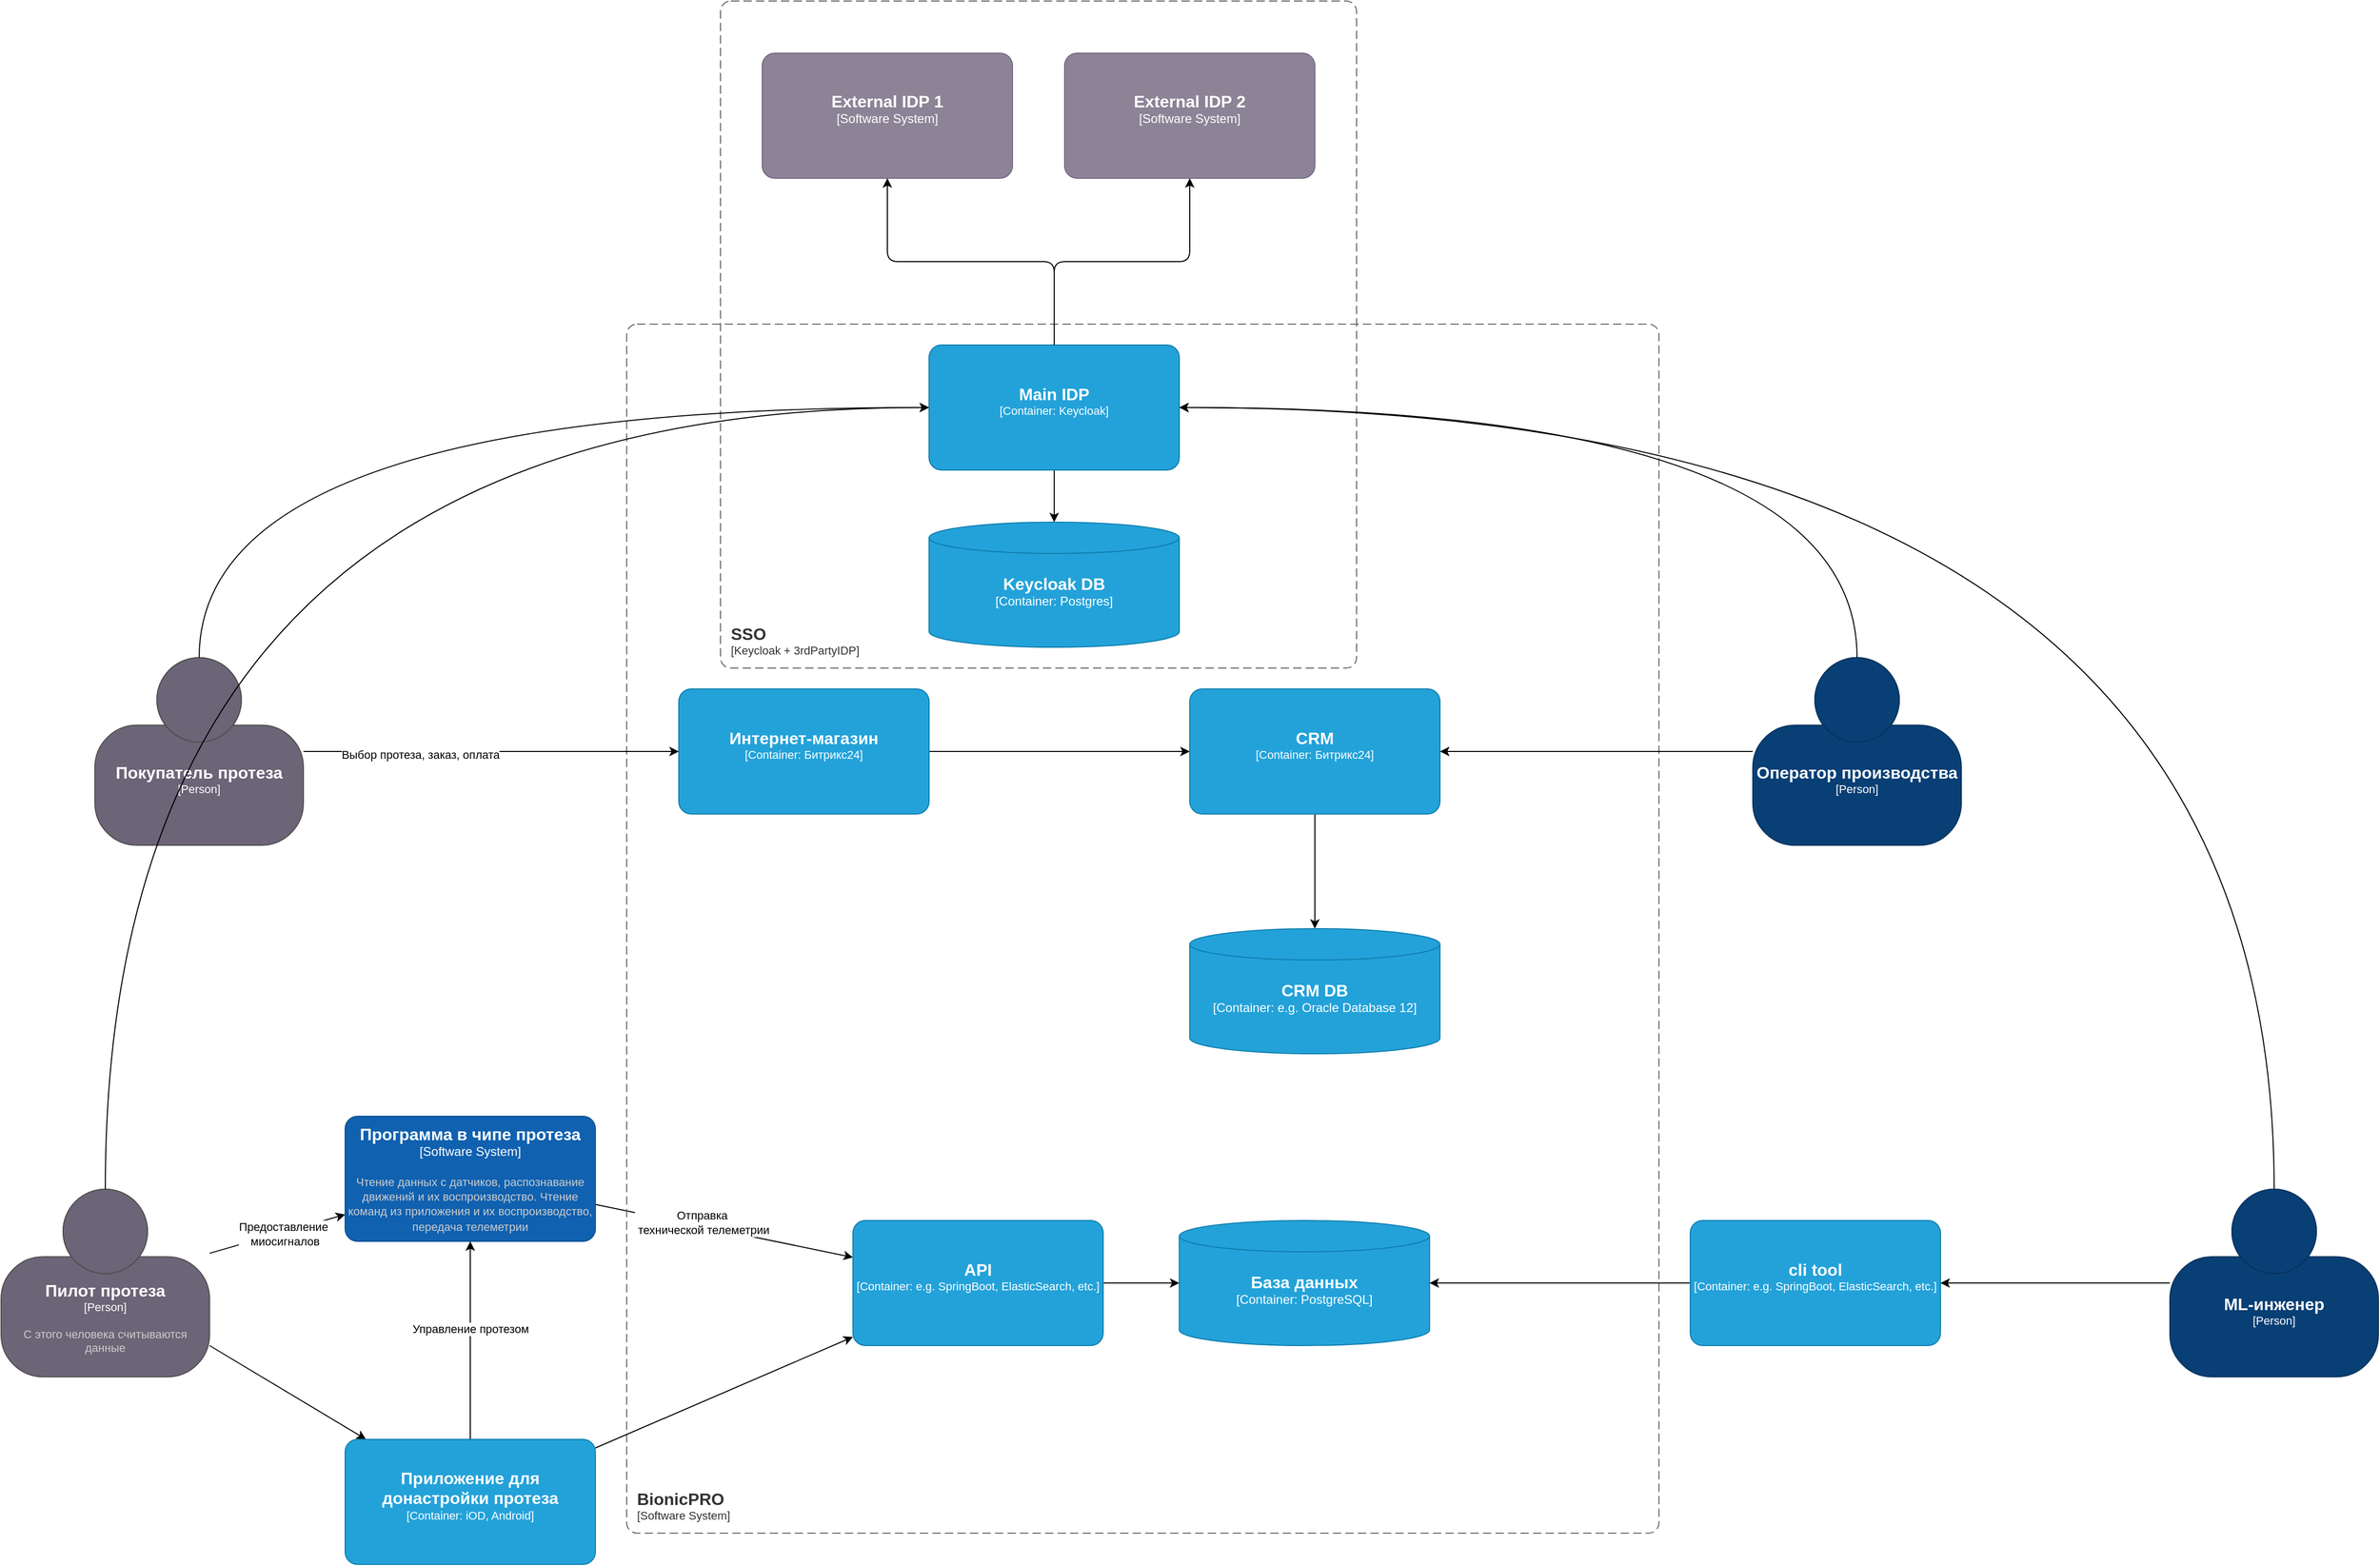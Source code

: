 <mxfile>
    <diagram name="Page-1" id="Vdj-dLDs9ZxfFK_ICv-k">
        <mxGraphModel dx="1307" dy="2420" grid="1" gridSize="10" guides="1" tooltips="1" connect="1" arrows="1" fold="1" page="1" pageScale="1" pageWidth="827" pageHeight="1169" math="0" shadow="0">
            <root>
                <mxCell id="0"/>
                <mxCell id="1" parent="0"/>
                <mxCell id="-s9W17W-NFw-Ta7AQgpa-5" style="rounded=0;orthogonalLoop=1;jettySize=auto;html=1;" parent="1" source="Lhtp9tOnbV0N8Cz71-gY-2" target="Lhtp9tOnbV0N8Cz71-gY-8" edge="1">
                    <mxGeometry relative="1" as="geometry"/>
                </mxCell>
                <mxCell id="-s9W17W-NFw-Ta7AQgpa-26" value="Предоставление&amp;nbsp;&lt;br&gt;миосигналов" style="edgeLabel;html=1;align=center;verticalAlign=middle;resizable=0;points=[];" parent="-s9W17W-NFw-Ta7AQgpa-5" vertex="1" connectable="0">
                    <mxGeometry x="0.111" y="-2" relative="1" as="geometry">
                        <mxPoint x="-1" as="offset"/>
                    </mxGeometry>
                </mxCell>
                <mxCell id="-s9W17W-NFw-Ta7AQgpa-6" style="rounded=0;orthogonalLoop=1;jettySize=auto;html=1;" parent="1" source="Lhtp9tOnbV0N8Cz71-gY-2" target="Lhtp9tOnbV0N8Cz71-gY-20" edge="1">
                    <mxGeometry relative="1" as="geometry"/>
                </mxCell>
                <object placeholders="1" c4Name="Пилот протеза" c4Type="Person" c4Description="С этого человека считываются данные" label="&lt;font style=&quot;font-size: 16px&quot;&gt;&lt;b&gt;%c4Name%&lt;/b&gt;&lt;/font&gt;&lt;div&gt;[%c4Type%]&lt;/div&gt;&lt;br&gt;&lt;div&gt;&lt;font style=&quot;font-size: 11px&quot;&gt;&lt;font color=&quot;#cccccc&quot;&gt;%c4Description%&lt;/font&gt;&lt;/div&gt;" id="Lhtp9tOnbV0N8Cz71-gY-2">
                    <mxCell style="html=1;fontSize=11;dashed=0;whiteSpace=wrap;fillColor=#6C6477;strokeColor=#4D4D4D;fontColor=#ffffff;shape=mxgraph.c4.person2;align=center;metaEdit=1;points=[[0.5,0,0],[1,0.5,0],[1,0.75,0],[0.75,1,0],[0.5,1,0],[0.25,1,0],[0,0.75,0],[0,0.5,0]];resizable=0;" parent="1" vertex="1">
                        <mxGeometry x="10" y="630" width="200" height="180" as="geometry"/>
                    </mxCell>
                </object>
                <mxCell id="-s9W17W-NFw-Ta7AQgpa-27" style="rounded=0;orthogonalLoop=1;jettySize=auto;html=1;" parent="1" source="Lhtp9tOnbV0N8Cz71-gY-8" target="Lhtp9tOnbV0N8Cz71-gY-17" edge="1">
                    <mxGeometry relative="1" as="geometry"/>
                </mxCell>
                <mxCell id="-s9W17W-NFw-Ta7AQgpa-28" value="Отправка&lt;div&gt;&amp;nbsp;технической телеметрии&lt;/div&gt;" style="edgeLabel;html=1;align=center;verticalAlign=middle;resizable=0;points=[];" parent="-s9W17W-NFw-Ta7AQgpa-27" vertex="1" connectable="0">
                    <mxGeometry x="-0.185" y="4" relative="1" as="geometry">
                        <mxPoint as="offset"/>
                    </mxGeometry>
                </mxCell>
                <object placeholders="1" c4Name="Программа в чипе протеза" c4Type="Software System" c4Description="Чтение данных с датчиков, распознавание движений и их воспроизводство. Чтение команд из приложения и их воспроизводство, передача телеметрии" label="&lt;font style=&quot;font-size: 16px&quot;&gt;&lt;b&gt;%c4Name%&lt;/b&gt;&lt;/font&gt;&lt;div&gt;[%c4Type%]&lt;/div&gt;&lt;br&gt;&lt;div&gt;&lt;font style=&quot;font-size: 11px&quot;&gt;&lt;font color=&quot;#cccccc&quot;&gt;%c4Description%&lt;/font&gt;&lt;/div&gt;" id="Lhtp9tOnbV0N8Cz71-gY-8">
                    <mxCell style="rounded=1;whiteSpace=wrap;html=1;labelBackgroundColor=none;fillColor=#1061B0;fontColor=#ffffff;align=center;arcSize=10;strokeColor=#0D5091;metaEdit=1;resizable=0;points=[[0.25,0,0],[0.5,0,0],[0.75,0,0],[1,0.25,0],[1,0.5,0],[1,0.75,0],[0.75,1,0],[0.5,1,0],[0.25,1,0],[0,0.75,0],[0,0.5,0],[0,0.25,0]];" parent="1" vertex="1">
                        <mxGeometry x="340" y="560" width="240" height="120" as="geometry"/>
                    </mxCell>
                </object>
                <object placeholders="1" c4Name="База данных" c4Type="Container" c4Technology="PostgreSQL" c4Description="" label="&lt;font style=&quot;font-size: 16px&quot;&gt;&lt;b&gt;%c4Name%&lt;/b&gt;&lt;/font&gt;&lt;div&gt;[%c4Type%:&amp;nbsp;%c4Technology%]&lt;/div&gt;&lt;br&gt;&lt;div&gt;&lt;font style=&quot;font-size: 11px&quot;&gt;&lt;font color=&quot;#E6E6E6&quot;&gt;%c4Description%&lt;/font&gt;&lt;/div&gt;" id="Lhtp9tOnbV0N8Cz71-gY-12">
                    <mxCell style="shape=cylinder3;size=15;whiteSpace=wrap;html=1;boundedLbl=1;rounded=0;labelBackgroundColor=none;fillColor=#23A2D9;fontSize=12;fontColor=#ffffff;align=center;strokeColor=#0E7DAD;metaEdit=1;points=[[0.5,0,0],[1,0.25,0],[1,0.5,0],[1,0.75,0],[0.5,1,0],[0,0.75,0],[0,0.5,0],[0,0.25,0]];resizable=0;" parent="1" vertex="1">
                        <mxGeometry x="1140" y="660" width="240" height="120" as="geometry"/>
                    </mxCell>
                </object>
                <object placeholders="1" c4Name="BionicPRO" c4Type="SystemScopeBoundary" c4Application="Software System" label="&lt;font style=&quot;font-size: 16px&quot;&gt;&lt;b&gt;&lt;div style=&quot;text-align: left&quot;&gt;%c4Name%&lt;/div&gt;&lt;/b&gt;&lt;/font&gt;&lt;div style=&quot;text-align: left&quot;&gt;[%c4Application%]&lt;/div&gt;" id="Lhtp9tOnbV0N8Cz71-gY-13">
                    <mxCell style="rounded=1;fontSize=11;whiteSpace=wrap;html=1;dashed=1;arcSize=20;fillColor=none;strokeColor=#666666;fontColor=#333333;labelBackgroundColor=none;align=left;verticalAlign=bottom;labelBorderColor=none;spacingTop=0;spacing=10;dashPattern=8 4;metaEdit=1;rotatable=0;perimeter=rectanglePerimeter;noLabel=0;labelPadding=0;allowArrows=0;connectable=0;expand=0;recursiveResize=0;editable=1;pointerEvents=0;absoluteArcSize=1;points=[[0.25,0,0],[0.5,0,0],[0.75,0,0],[1,0.25,0],[1,0.5,0],[1,0.75,0],[0.75,1,0],[0.5,1,0],[0.25,1,0],[0,0.75,0],[0,0.5,0],[0,0.25,0]];" parent="1" vertex="1">
                        <mxGeometry x="610" y="-200" width="990" height="1160" as="geometry"/>
                    </mxCell>
                </object>
                <mxCell id="-s9W17W-NFw-Ta7AQgpa-4" style="edgeStyle=orthogonalEdgeStyle;rounded=0;orthogonalLoop=1;jettySize=auto;html=1;" parent="1" source="Lhtp9tOnbV0N8Cz71-gY-17" target="Lhtp9tOnbV0N8Cz71-gY-12" edge="1">
                    <mxGeometry relative="1" as="geometry"/>
                </mxCell>
                <object placeholders="1" c4Name="API" c4Type="Container" c4Technology="e.g. SpringBoot, ElasticSearch, etc." c4Description="" label="&lt;font style=&quot;font-size: 16px&quot;&gt;&lt;b&gt;%c4Name%&lt;/b&gt;&lt;/font&gt;&lt;div&gt;[%c4Type%: %c4Technology%]&lt;/div&gt;&lt;br&gt;&lt;div&gt;&lt;font style=&quot;font-size: 11px&quot;&gt;&lt;font color=&quot;#E6E6E6&quot;&gt;%c4Description%&lt;/font&gt;&lt;/div&gt;" id="Lhtp9tOnbV0N8Cz71-gY-17">
                    <mxCell style="rounded=1;whiteSpace=wrap;html=1;fontSize=11;labelBackgroundColor=none;fillColor=#23A2D9;fontColor=#ffffff;align=center;arcSize=10;strokeColor=#0E7DAD;metaEdit=1;resizable=0;points=[[0.25,0,0],[0.5,0,0],[0.75,0,0],[1,0.25,0],[1,0.5,0],[1,0.75,0],[0.75,1,0],[0.5,1,0],[0.25,1,0],[0,0.75,0],[0,0.5,0],[0,0.25,0]];" parent="1" vertex="1">
                        <mxGeometry x="827" y="660" width="240" height="120" as="geometry"/>
                    </mxCell>
                </object>
                <mxCell id="-s9W17W-NFw-Ta7AQgpa-1" style="rounded=0;orthogonalLoop=1;jettySize=auto;html=1;" parent="1" source="Lhtp9tOnbV0N8Cz71-gY-20" target="Lhtp9tOnbV0N8Cz71-gY-17" edge="1">
                    <mxGeometry relative="1" as="geometry"/>
                </mxCell>
                <mxCell id="-s9W17W-NFw-Ta7AQgpa-9" style="rounded=0;orthogonalLoop=1;jettySize=auto;html=1;" parent="1" source="Lhtp9tOnbV0N8Cz71-gY-20" target="Lhtp9tOnbV0N8Cz71-gY-8" edge="1">
                    <mxGeometry relative="1" as="geometry"/>
                </mxCell>
                <mxCell id="-s9W17W-NFw-Ta7AQgpa-25" value="Управление протезом" style="edgeLabel;html=1;align=center;verticalAlign=middle;resizable=0;points=[];" parent="-s9W17W-NFw-Ta7AQgpa-9" vertex="1" connectable="0">
                    <mxGeometry x="0.134" relative="1" as="geometry">
                        <mxPoint y="1" as="offset"/>
                    </mxGeometry>
                </mxCell>
                <object placeholders="1" c4Name="Приложение для донастройки протеза" c4Type="Container" c4Technology="iOD, Android" c4Description="" label="&lt;font style=&quot;font-size: 16px&quot;&gt;&lt;b&gt;%c4Name%&lt;/b&gt;&lt;/font&gt;&lt;div&gt;[%c4Type%: %c4Technology%]&lt;/div&gt;&lt;br&gt;&lt;div&gt;&lt;font style=&quot;font-size: 11px&quot;&gt;&lt;font color=&quot;#E6E6E6&quot;&gt;%c4Description%&lt;/font&gt;&lt;/div&gt;" id="Lhtp9tOnbV0N8Cz71-gY-20">
                    <mxCell style="rounded=1;whiteSpace=wrap;html=1;fontSize=11;labelBackgroundColor=none;fillColor=#23A2D9;fontColor=#ffffff;align=center;arcSize=10;strokeColor=#0E7DAD;metaEdit=1;resizable=0;points=[[0.25,0,0],[0.5,0,0],[0.75,0,0],[1,0.25,0],[1,0.5,0],[1,0.75,0],[0.75,1,0],[0.5,1,0],[0.25,1,0],[0,0.75,0],[0,0.5,0],[0,0.25,0]];" parent="1" vertex="1">
                        <mxGeometry x="340" y="870" width="240" height="120" as="geometry"/>
                    </mxCell>
                </object>
                <mxCell id="-s9W17W-NFw-Ta7AQgpa-15" style="edgeStyle=orthogonalEdgeStyle;rounded=0;orthogonalLoop=1;jettySize=auto;html=1;" parent="1" source="-s9W17W-NFw-Ta7AQgpa-11" target="-s9W17W-NFw-Ta7AQgpa-13" edge="1">
                    <mxGeometry relative="1" as="geometry"/>
                </mxCell>
                <object placeholders="1" c4Name="ML-инженер" c4Type="Person" c4Description="" label="&lt;font style=&quot;font-size: 16px&quot;&gt;&lt;b&gt;%c4Name%&lt;/b&gt;&lt;/font&gt;&lt;div&gt;[%c4Type%]&lt;/div&gt;&lt;br&gt;&lt;div&gt;&lt;font style=&quot;font-size: 11px&quot;&gt;&lt;font color=&quot;#cccccc&quot;&gt;%c4Description%&lt;/font&gt;&lt;/div&gt;" id="-s9W17W-NFw-Ta7AQgpa-11">
                    <mxCell style="html=1;fontSize=11;dashed=0;whiteSpace=wrap;fillColor=#083F75;strokeColor=#06315C;fontColor=#ffffff;shape=mxgraph.c4.person2;align=center;metaEdit=1;points=[[0.5,0,0],[1,0.5,0],[1,0.75,0],[0.75,1,0],[0.5,1,0],[0.25,1,0],[0,0.75,0],[0,0.5,0]];resizable=0;" parent="1" vertex="1">
                        <mxGeometry x="2090" y="630" width="200" height="180" as="geometry"/>
                    </mxCell>
                </object>
                <mxCell id="-s9W17W-NFw-Ta7AQgpa-14" style="edgeStyle=orthogonalEdgeStyle;rounded=0;orthogonalLoop=1;jettySize=auto;html=1;" parent="1" source="-s9W17W-NFw-Ta7AQgpa-13" target="Lhtp9tOnbV0N8Cz71-gY-12" edge="1">
                    <mxGeometry relative="1" as="geometry"/>
                </mxCell>
                <object placeholders="1" c4Name="cli tool" c4Type="Container" c4Technology="e.g. SpringBoot, ElasticSearch, etc." c4Description="" label="&lt;font style=&quot;font-size: 16px&quot;&gt;&lt;b&gt;%c4Name%&lt;/b&gt;&lt;/font&gt;&lt;div&gt;[%c4Type%: %c4Technology%]&lt;/div&gt;&lt;br&gt;&lt;div&gt;&lt;font style=&quot;font-size: 11px&quot;&gt;&lt;font color=&quot;#E6E6E6&quot;&gt;%c4Description%&lt;/font&gt;&lt;/div&gt;" id="-s9W17W-NFw-Ta7AQgpa-13">
                    <mxCell style="rounded=1;whiteSpace=wrap;html=1;fontSize=11;labelBackgroundColor=none;fillColor=#23A2D9;fontColor=#ffffff;align=center;arcSize=10;strokeColor=#0E7DAD;metaEdit=1;resizable=0;points=[[0.25,0,0],[0.5,0,0],[0.75,0,0],[1,0.25,0],[1,0.5,0],[1,0.75,0],[0.75,1,0],[0.5,1,0],[0.25,1,0],[0,0.75,0],[0,0.5,0],[0,0.25,0]];" parent="1" vertex="1">
                        <mxGeometry x="1630" y="660" width="240" height="120" as="geometry"/>
                    </mxCell>
                </object>
                <mxCell id="-s9W17W-NFw-Ta7AQgpa-18" style="edgeStyle=orthogonalEdgeStyle;rounded=0;orthogonalLoop=1;jettySize=auto;html=1;" parent="1" source="-s9W17W-NFw-Ta7AQgpa-16" target="-s9W17W-NFw-Ta7AQgpa-17" edge="1">
                    <mxGeometry relative="1" as="geometry"/>
                </mxCell>
                <object placeholders="1" c4Name="CRM" c4Type="Container" c4Technology="Битрикс24" c4Description="" label="&lt;font style=&quot;font-size: 16px&quot;&gt;&lt;b&gt;%c4Name%&lt;/b&gt;&lt;/font&gt;&lt;div&gt;[%c4Type%: %c4Technology%]&lt;/div&gt;&lt;br&gt;&lt;div&gt;&lt;font style=&quot;font-size: 11px&quot;&gt;&lt;font color=&quot;#E6E6E6&quot;&gt;%c4Description%&lt;/font&gt;&lt;/div&gt;" id="-s9W17W-NFw-Ta7AQgpa-16">
                    <mxCell style="rounded=1;whiteSpace=wrap;html=1;fontSize=11;labelBackgroundColor=none;fillColor=#23A2D9;fontColor=#ffffff;align=center;arcSize=10;strokeColor=#0E7DAD;metaEdit=1;resizable=0;points=[[0.25,0,0],[0.5,0,0],[0.75,0,0],[1,0.25,0],[1,0.5,0],[1,0.75,0],[0.75,1,0],[0.5,1,0],[0.25,1,0],[0,0.75,0],[0,0.5,0],[0,0.25,0]];" parent="1" vertex="1">
                        <mxGeometry x="1150" y="150" width="240" height="120" as="geometry"/>
                    </mxCell>
                </object>
                <object placeholders="1" c4Name="CRM DB" c4Type="Container" c4Technology="e.g. Oracle Database 12" c4Description="" label="&lt;font style=&quot;font-size: 16px&quot;&gt;&lt;b&gt;%c4Name%&lt;/b&gt;&lt;/font&gt;&lt;div&gt;[%c4Type%:&amp;nbsp;%c4Technology%]&lt;/div&gt;&lt;br&gt;&lt;div&gt;&lt;font style=&quot;font-size: 11px&quot;&gt;&lt;font color=&quot;#E6E6E6&quot;&gt;%c4Description%&lt;/font&gt;&lt;/div&gt;" id="-s9W17W-NFw-Ta7AQgpa-17">
                    <mxCell style="shape=cylinder3;size=15;whiteSpace=wrap;html=1;boundedLbl=1;rounded=0;labelBackgroundColor=none;fillColor=#23A2D9;fontSize=12;fontColor=#ffffff;align=center;strokeColor=#0E7DAD;metaEdit=1;points=[[0.5,0,0],[1,0.25,0],[1,0.5,0],[1,0.75,0],[0.5,1,0],[0,0.75,0],[0,0.5,0],[0,0.25,0]];resizable=0;" parent="1" vertex="1">
                        <mxGeometry x="1150" y="380" width="240" height="120" as="geometry"/>
                    </mxCell>
                </object>
                <mxCell id="-s9W17W-NFw-Ta7AQgpa-22" style="edgeStyle=orthogonalEdgeStyle;rounded=0;orthogonalLoop=1;jettySize=auto;html=1;" parent="1" source="-s9W17W-NFw-Ta7AQgpa-19" target="-s9W17W-NFw-Ta7AQgpa-16" edge="1">
                    <mxGeometry relative="1" as="geometry"/>
                </mxCell>
                <object placeholders="1" c4Name="Интернет-магазин" c4Type="Container" c4Technology="Битрикс24" c4Description="" label="&lt;font style=&quot;font-size: 16px&quot;&gt;&lt;b&gt;%c4Name%&lt;/b&gt;&lt;/font&gt;&lt;div&gt;[%c4Type%: %c4Technology%]&lt;/div&gt;&lt;br&gt;&lt;div&gt;&lt;font style=&quot;font-size: 11px&quot;&gt;&lt;font color=&quot;#E6E6E6&quot;&gt;%c4Description%&lt;/font&gt;&lt;/div&gt;" id="-s9W17W-NFw-Ta7AQgpa-19">
                    <mxCell style="rounded=1;whiteSpace=wrap;html=1;fontSize=11;labelBackgroundColor=none;fillColor=#23A2D9;fontColor=#ffffff;align=center;arcSize=10;strokeColor=#0E7DAD;metaEdit=1;resizable=0;points=[[0.25,0,0],[0.5,0,0],[0.75,0,0],[1,0.25,0],[1,0.5,0],[1,0.75,0],[0.75,1,0],[0.5,1,0],[0.25,1,0],[0,0.75,0],[0,0.5,0],[0,0.25,0]];" parent="1" vertex="1">
                        <mxGeometry x="660" y="150" width="240" height="120" as="geometry"/>
                    </mxCell>
                </object>
                <mxCell id="-s9W17W-NFw-Ta7AQgpa-21" style="edgeStyle=orthogonalEdgeStyle;rounded=0;orthogonalLoop=1;jettySize=auto;html=1;" parent="1" source="-s9W17W-NFw-Ta7AQgpa-20" target="-s9W17W-NFw-Ta7AQgpa-19" edge="1">
                    <mxGeometry relative="1" as="geometry"/>
                </mxCell>
                <mxCell id="-s9W17W-NFw-Ta7AQgpa-30" value="Выбор протеза, заказ, оплата" style="edgeLabel;html=1;align=center;verticalAlign=middle;resizable=0;points=[];" parent="-s9W17W-NFw-Ta7AQgpa-21" vertex="1" connectable="0">
                    <mxGeometry x="-0.372" y="-3" relative="1" as="geometry">
                        <mxPoint x="-1" as="offset"/>
                    </mxGeometry>
                </mxCell>
                <object placeholders="1" c4Name="Покупатель протеза" c4Type="Person" c4Description="" label="&lt;font style=&quot;font-size: 16px&quot;&gt;&lt;b&gt;%c4Name%&lt;/b&gt;&lt;/font&gt;&lt;div&gt;[%c4Type%]&lt;/div&gt;&lt;br&gt;&lt;div&gt;&lt;font style=&quot;font-size: 11px&quot;&gt;&lt;font color=&quot;#cccccc&quot;&gt;%c4Description%&lt;/font&gt;&lt;/div&gt;" id="-s9W17W-NFw-Ta7AQgpa-20">
                    <mxCell style="html=1;fontSize=11;dashed=0;whiteSpace=wrap;fillColor=#6C6477;strokeColor=#4D4D4D;fontColor=#ffffff;shape=mxgraph.c4.person2;align=center;metaEdit=1;points=[[0.5,0,0],[1,0.5,0],[1,0.75,0],[0.75,1,0],[0.5,1,0],[0.25,1,0],[0,0.75,0],[0,0.5,0]];resizable=0;" parent="1" vertex="1">
                        <mxGeometry x="100" y="120" width="200" height="180" as="geometry"/>
                    </mxCell>
                </object>
                <mxCell id="-s9W17W-NFw-Ta7AQgpa-24" style="edgeStyle=orthogonalEdgeStyle;rounded=0;orthogonalLoop=1;jettySize=auto;html=1;" parent="1" source="-s9W17W-NFw-Ta7AQgpa-23" target="-s9W17W-NFw-Ta7AQgpa-16" edge="1">
                    <mxGeometry relative="1" as="geometry"/>
                </mxCell>
                <object placeholders="1" c4Name="Оператор производства" c4Type="Person" c4Description="" label="&lt;font style=&quot;font-size: 16px&quot;&gt;&lt;b&gt;%c4Name%&lt;/b&gt;&lt;/font&gt;&lt;div&gt;[%c4Type%]&lt;/div&gt;&lt;br&gt;&lt;div&gt;&lt;font style=&quot;font-size: 11px&quot;&gt;&lt;font color=&quot;#000000&quot;&gt;%c4Description%&lt;/font&gt;&lt;/div&gt;" id="-s9W17W-NFw-Ta7AQgpa-23">
                    <mxCell style="html=1;fontSize=11;dashed=0;whiteSpace=wrap;fillColor=#083F75;strokeColor=#06315C;fontColor=#ffffff;shape=mxgraph.c4.person2;align=center;metaEdit=1;points=[[0.5,0,0],[1,0.5,0],[1,0.75,0],[0.75,1,0],[0.5,1,0],[0.25,1,0],[0,0.75,0],[0,0.5,0]];resizable=0;" parent="1" vertex="1">
                        <mxGeometry x="1690" y="120" width="200" height="180" as="geometry"/>
                    </mxCell>
                </object>
                <object placeholders="1" c4Name="SSO " c4Type="ContainerScopeBoundary" c4Application="Keycloak + 3rdPartyIDP" label="&lt;font style=&quot;font-size: 16px&quot;&gt;&lt;b&gt;&lt;div style=&quot;text-align: left&quot;&gt;%c4Name%&lt;/div&gt;&lt;/b&gt;&lt;/font&gt;&lt;div style=&quot;text-align: left&quot;&gt;[%c4Application%]&lt;/div&gt;" id="2">
                    <mxCell style="rounded=1;fontSize=11;whiteSpace=wrap;html=1;dashed=1;arcSize=20;fillColor=none;strokeColor=#666666;fontColor=#333333;labelBackgroundColor=none;align=left;verticalAlign=bottom;labelBorderColor=none;spacingTop=0;spacing=10;dashPattern=8 4;metaEdit=1;rotatable=0;perimeter=rectanglePerimeter;noLabel=0;labelPadding=0;allowArrows=0;connectable=0;expand=0;recursiveResize=0;editable=1;pointerEvents=0;absoluteArcSize=1;points=[[0.25,0,0],[0.5,0,0],[0.75,0,0],[1,0.25,0],[1,0.5,0],[1,0.75,0],[0.75,1,0],[0.5,1,0],[0.25,1,0],[0,0.75,0],[0,0.5,0],[0,0.25,0]];" parent="1" vertex="1">
                        <mxGeometry x="700" y="-510" width="610" height="640" as="geometry"/>
                    </mxCell>
                </object>
                <object placeholders="1" c4Name="External IDP 1" c4Type="Software System" c4Description="" label="&lt;font style=&quot;font-size: 16px&quot;&gt;&lt;b&gt;%c4Name%&lt;/b&gt;&lt;/font&gt;&lt;div&gt;[%c4Type%]&lt;/div&gt;&lt;br&gt;&lt;div&gt;&lt;font style=&quot;font-size: 11px&quot;&gt;&lt;font color=&quot;#cccccc&quot;&gt;%c4Description%&lt;/font&gt;&lt;/div&gt;" id="3">
                    <mxCell style="rounded=1;whiteSpace=wrap;html=1;labelBackgroundColor=none;fillColor=#8C8496;fontColor=#ffffff;align=center;arcSize=10;strokeColor=#736782;metaEdit=1;resizable=0;points=[[0.25,0,0],[0.5,0,0],[0.75,0,0],[1,0.25,0],[1,0.5,0],[1,0.75,0],[0.75,1,0],[0.5,1,0],[0.25,1,0],[0,0.75,0],[0,0.5,0],[0,0.25,0]];" parent="1" vertex="1">
                        <mxGeometry x="740" y="-460" width="240" height="120" as="geometry"/>
                    </mxCell>
                </object>
                <object placeholders="1" c4Name="External IDP 2" c4Type="Software System" c4Description="" label="&lt;font style=&quot;font-size: 16px&quot;&gt;&lt;b&gt;%c4Name%&lt;/b&gt;&lt;/font&gt;&lt;div&gt;[%c4Type%]&lt;/div&gt;&lt;br&gt;&lt;div&gt;&lt;font style=&quot;font-size: 11px&quot;&gt;&lt;font color=&quot;#cccccc&quot;&gt;%c4Description%&lt;/font&gt;&lt;/div&gt;" id="5">
                    <mxCell style="rounded=1;whiteSpace=wrap;html=1;labelBackgroundColor=none;fillColor=#8C8496;fontColor=#ffffff;align=center;arcSize=10;strokeColor=#736782;metaEdit=1;resizable=0;points=[[0.25,0,0],[0.5,0,0],[0.75,0,0],[1,0.25,0],[1,0.5,0],[1,0.75,0],[0.75,1,0],[0.5,1,0],[0.25,1,0],[0,0.75,0],[0,0.5,0],[0,0.25,0]];" parent="1" vertex="1">
                        <mxGeometry x="1030" y="-460" width="240" height="120" as="geometry"/>
                    </mxCell>
                </object>
                <mxCell id="14" style="edgeStyle=none;html=1;" edge="1" parent="1" source="6" target="13">
                    <mxGeometry relative="1" as="geometry"/>
                </mxCell>
                <object placeholders="1" c4Name="Main IDP" c4Type="Container" c4Technology="Keycloak" c4Description="" label="&lt;font style=&quot;font-size: 16px&quot;&gt;&lt;b&gt;%c4Name%&lt;/b&gt;&lt;/font&gt;&lt;div&gt;[%c4Type%: %c4Technology%]&lt;/div&gt;&lt;br&gt;&lt;div&gt;&lt;font style=&quot;font-size: 11px&quot;&gt;&lt;font color=&quot;#E6E6E6&quot;&gt;%c4Description%&lt;/font&gt;&lt;/div&gt;" id="6">
                    <mxCell style="rounded=1;whiteSpace=wrap;html=1;fontSize=11;labelBackgroundColor=none;fillColor=#23A2D9;fontColor=#ffffff;align=center;arcSize=10;strokeColor=#0E7DAD;metaEdit=1;resizable=0;points=[[0.25,0,0],[0.5,0,0],[0.75,0,0],[1,0.25,0],[1,0.5,0],[1,0.75,0],[0.75,1,0],[0.5,1,0],[0.25,1,0],[0,0.75,0],[0,0.5,0],[0,0.25,0]];" parent="1" vertex="1">
                        <mxGeometry x="900" y="-180" width="240" height="120" as="geometry"/>
                    </mxCell>
                </object>
                <mxCell id="7" style="edgeStyle=orthogonalEdgeStyle;html=1;entryX=0.5;entryY=1;entryDx=0;entryDy=0;entryPerimeter=0;" parent="1" source="6" target="3" edge="1">
                    <mxGeometry relative="1" as="geometry"/>
                </mxCell>
                <mxCell id="8" style="edgeStyle=orthogonalEdgeStyle;html=1;entryX=0.5;entryY=1;entryDx=0;entryDy=0;entryPerimeter=0;" parent="1" source="6" target="5" edge="1">
                    <mxGeometry relative="1" as="geometry"/>
                </mxCell>
                <mxCell id="9" style="edgeStyle=orthogonalEdgeStyle;html=1;entryX=0;entryY=0.5;entryDx=0;entryDy=0;entryPerimeter=0;curved=1;exitX=0.5;exitY=0;exitDx=0;exitDy=0;exitPerimeter=0;" parent="1" source="-s9W17W-NFw-Ta7AQgpa-20" target="6" edge="1">
                    <mxGeometry relative="1" as="geometry"/>
                </mxCell>
                <mxCell id="10" style="edgeStyle=orthogonalEdgeStyle;html=1;entryX=1;entryY=0.5;entryDx=0;entryDy=0;entryPerimeter=0;curved=1;exitX=0.5;exitY=0;exitDx=0;exitDy=0;exitPerimeter=0;" parent="1" source="-s9W17W-NFw-Ta7AQgpa-23" target="6" edge="1">
                    <mxGeometry relative="1" as="geometry"/>
                </mxCell>
                <mxCell id="11" style="edgeStyle=orthogonalEdgeStyle;html=1;entryX=1;entryY=0.5;entryDx=0;entryDy=0;entryPerimeter=0;curved=1;exitX=0.5;exitY=0;exitDx=0;exitDy=0;exitPerimeter=0;" parent="1" source="-s9W17W-NFw-Ta7AQgpa-11" target="6" edge="1">
                    <mxGeometry relative="1" as="geometry"/>
                </mxCell>
                <mxCell id="12" style="edgeStyle=orthogonalEdgeStyle;html=1;entryX=0;entryY=0.5;entryDx=0;entryDy=0;entryPerimeter=0;curved=1;exitX=0.5;exitY=0;exitDx=0;exitDy=0;exitPerimeter=0;" parent="1" source="Lhtp9tOnbV0N8Cz71-gY-2" target="6" edge="1">
                    <mxGeometry relative="1" as="geometry"/>
                </mxCell>
                <object placeholders="1" c4Name="Keycloak DB" c4Type="Container" c4Technology="Postgres" c4Description="" label="&lt;font style=&quot;font-size: 16px&quot;&gt;&lt;b&gt;%c4Name%&lt;/b&gt;&lt;/font&gt;&lt;div&gt;[%c4Type%:&amp;nbsp;%c4Technology%]&lt;/div&gt;&lt;br&gt;&lt;div&gt;&lt;font style=&quot;font-size: 11px&quot;&gt;&lt;font color=&quot;#E6E6E6&quot;&gt;%c4Description%&lt;/font&gt;&lt;/div&gt;" id="13">
                    <mxCell style="shape=cylinder3;size=15;whiteSpace=wrap;html=1;boundedLbl=1;rounded=0;labelBackgroundColor=none;fillColor=#23A2D9;fontSize=12;fontColor=#ffffff;align=center;strokeColor=#0E7DAD;metaEdit=1;points=[[0.5,0,0],[1,0.25,0],[1,0.5,0],[1,0.75,0],[0.5,1,0],[0,0.75,0],[0,0.5,0],[0,0.25,0]];resizable=0;" vertex="1" parent="1">
                        <mxGeometry x="900" y="-10" width="240" height="120" as="geometry"/>
                    </mxCell>
                </object>
            </root>
        </mxGraphModel>
    </diagram>
</mxfile>